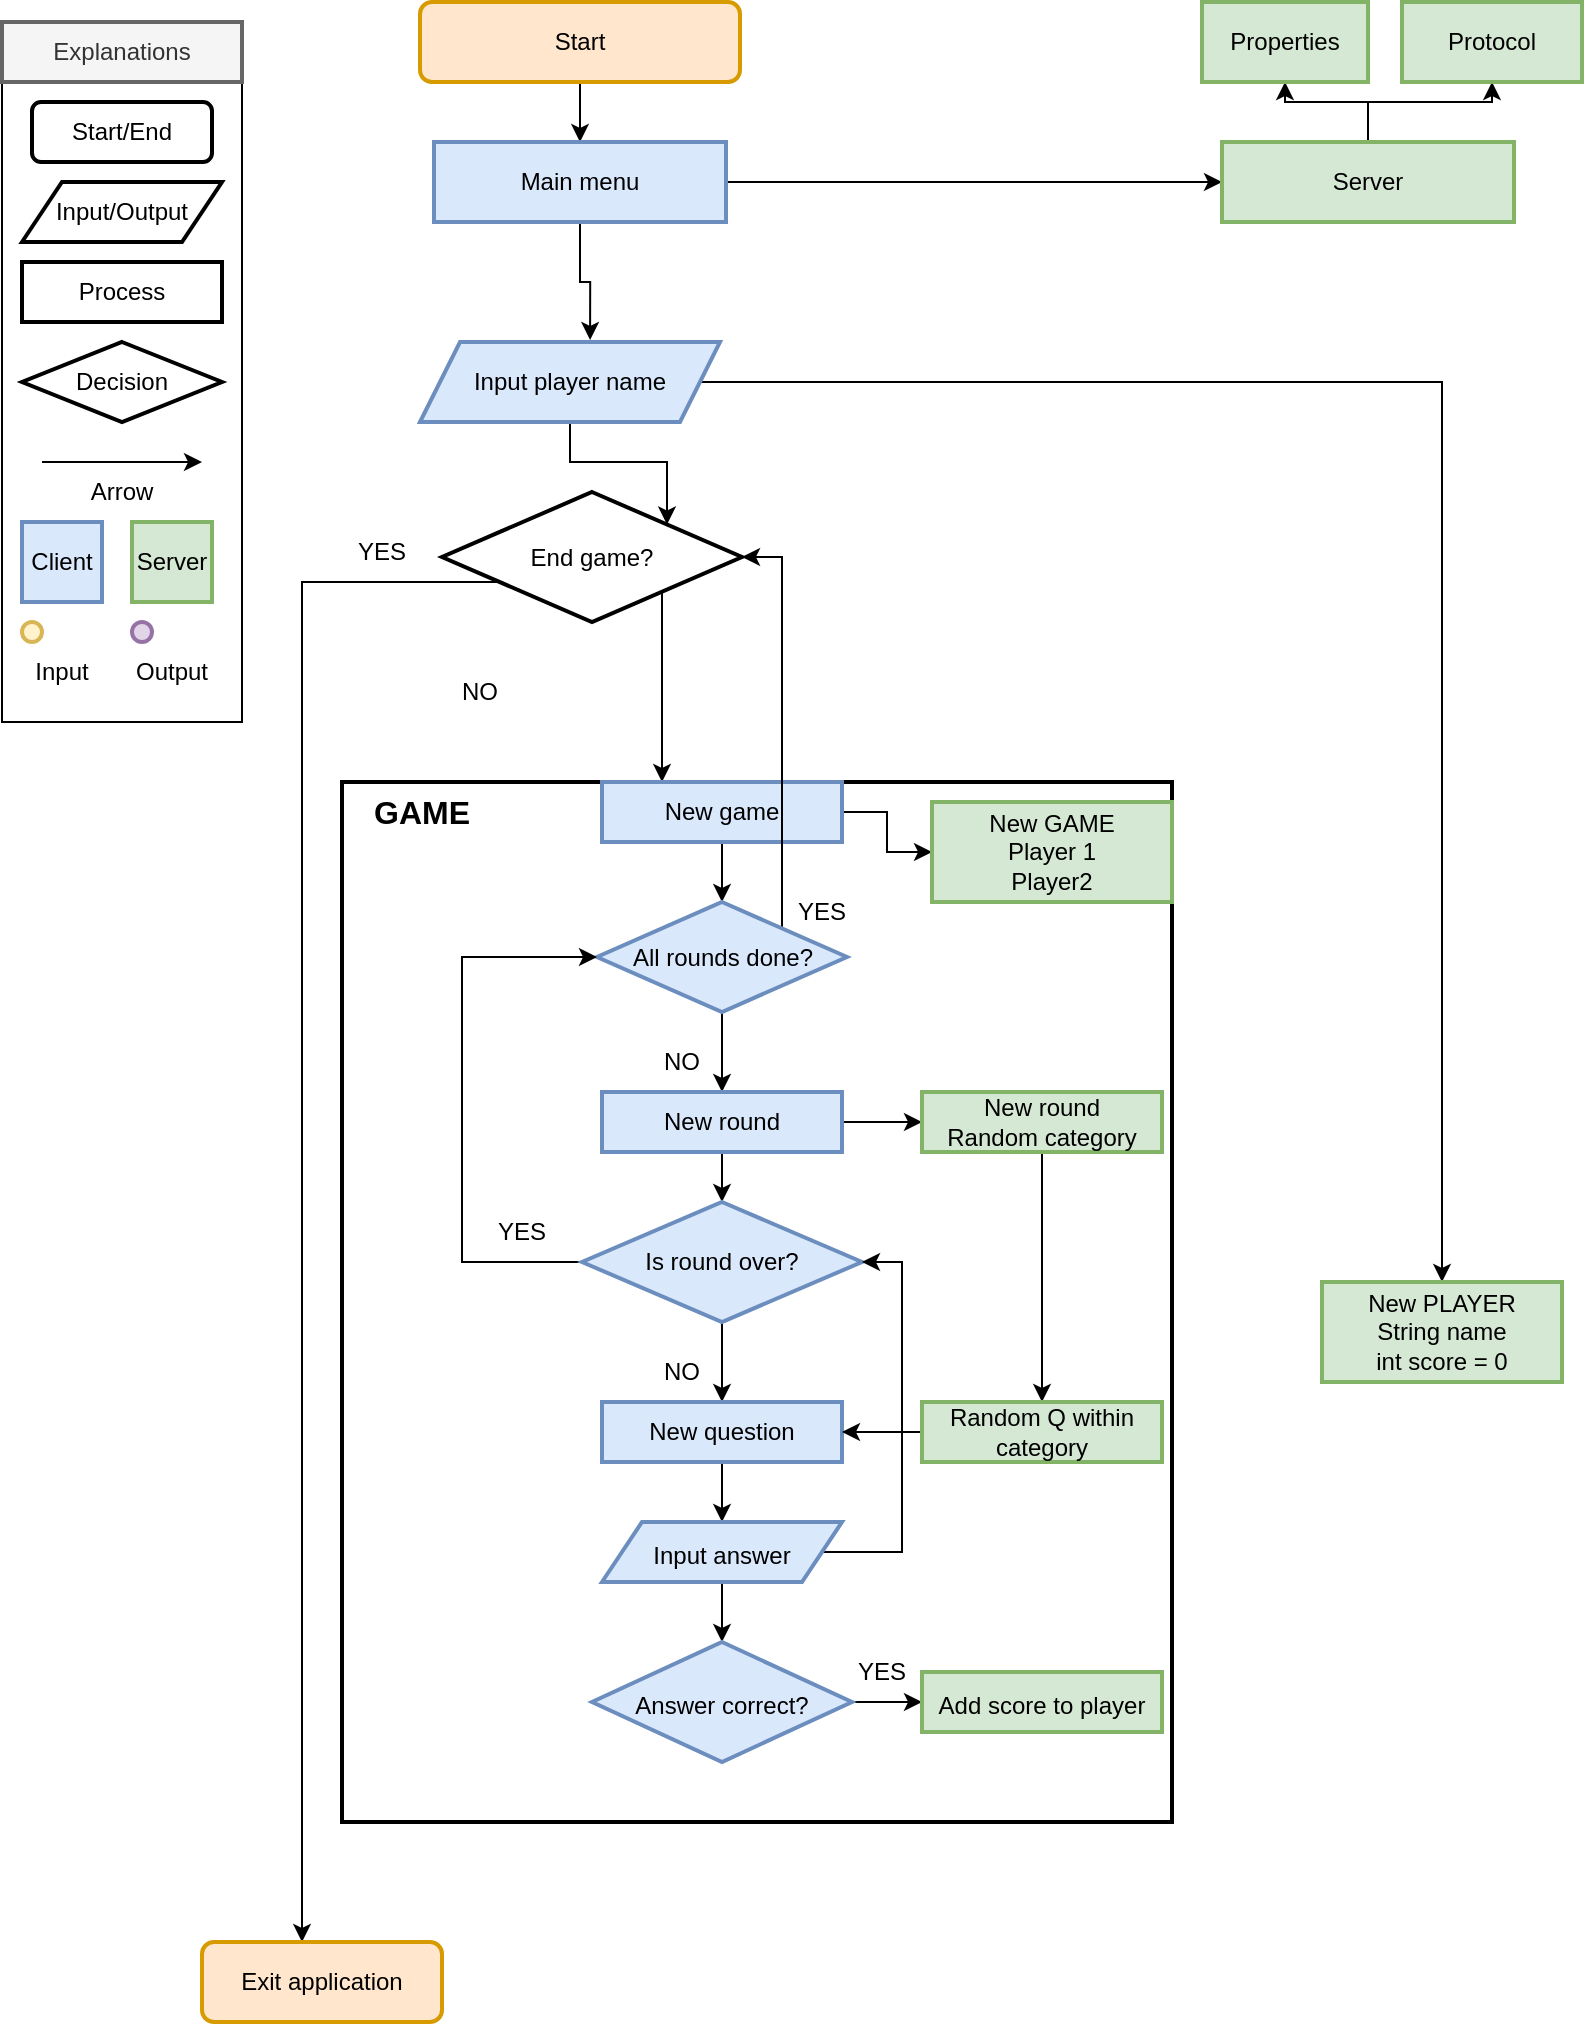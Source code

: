 <mxfile version="20.5.3" type="github">
  <diagram id="C5RBs43oDa-KdzZeNtuy" name="Page-1">
    <mxGraphModel dx="1422" dy="758" grid="1" gridSize="10" guides="1" tooltips="1" connect="1" arrows="1" fold="1" page="1" pageScale="1" pageWidth="827" pageHeight="1169" math="0" shadow="0">
      <root>
        <mxCell id="WIyWlLk6GJQsqaUBKTNV-0" />
        <mxCell id="WIyWlLk6GJQsqaUBKTNV-1" parent="WIyWlLk6GJQsqaUBKTNV-0" />
        <mxCell id="HJvMXNnzA8BKfrCm8imS-1" value="" style="rounded=0;whiteSpace=wrap;html=1;" vertex="1" parent="WIyWlLk6GJQsqaUBKTNV-1">
          <mxGeometry x="20" y="20" width="120" height="350" as="geometry" />
        </mxCell>
        <mxCell id="HJvMXNnzA8BKfrCm8imS-2" value="Explanations" style="text;html=1;strokeColor=#666666;fillColor=#f5f5f5;align=center;verticalAlign=middle;whiteSpace=wrap;rounded=0;strokeWidth=2;fontColor=#333333;" vertex="1" parent="WIyWlLk6GJQsqaUBKTNV-1">
          <mxGeometry x="20" y="20" width="120" height="30" as="geometry" />
        </mxCell>
        <mxCell id="HJvMXNnzA8BKfrCm8imS-3" value="Start/End" style="rounded=1;whiteSpace=wrap;html=1;strokeColor=default;strokeWidth=2;" vertex="1" parent="WIyWlLk6GJQsqaUBKTNV-1">
          <mxGeometry x="35" y="60" width="90" height="30" as="geometry" />
        </mxCell>
        <mxCell id="HJvMXNnzA8BKfrCm8imS-4" value="Input/Output" style="shape=parallelogram;perimeter=parallelogramPerimeter;whiteSpace=wrap;html=1;fixedSize=1;strokeColor=default;strokeWidth=2;" vertex="1" parent="WIyWlLk6GJQsqaUBKTNV-1">
          <mxGeometry x="30" y="100" width="100" height="30" as="geometry" />
        </mxCell>
        <mxCell id="HJvMXNnzA8BKfrCm8imS-5" value="Process" style="rounded=0;whiteSpace=wrap;html=1;strokeColor=default;strokeWidth=2;" vertex="1" parent="WIyWlLk6GJQsqaUBKTNV-1">
          <mxGeometry x="30" y="140" width="100" height="30" as="geometry" />
        </mxCell>
        <mxCell id="HJvMXNnzA8BKfrCm8imS-6" value="Decision" style="rhombus;whiteSpace=wrap;html=1;strokeColor=default;strokeWidth=2;" vertex="1" parent="WIyWlLk6GJQsqaUBKTNV-1">
          <mxGeometry x="30" y="180" width="100" height="40" as="geometry" />
        </mxCell>
        <mxCell id="HJvMXNnzA8BKfrCm8imS-7" value="" style="endArrow=classic;html=1;rounded=0;" edge="1" parent="WIyWlLk6GJQsqaUBKTNV-1">
          <mxGeometry width="50" height="50" relative="1" as="geometry">
            <mxPoint x="40" y="240" as="sourcePoint" />
            <mxPoint x="120" y="240" as="targetPoint" />
          </mxGeometry>
        </mxCell>
        <mxCell id="HJvMXNnzA8BKfrCm8imS-9" value="Arrow" style="text;html=1;strokeColor=none;fillColor=none;align=center;verticalAlign=middle;whiteSpace=wrap;rounded=0;strokeWidth=2;" vertex="1" parent="WIyWlLk6GJQsqaUBKTNV-1">
          <mxGeometry x="50" y="240" width="60" height="30" as="geometry" />
        </mxCell>
        <mxCell id="HJvMXNnzA8BKfrCm8imS-43" style="edgeStyle=orthogonalEdgeStyle;rounded=0;orthogonalLoop=1;jettySize=auto;html=1;entryX=0.5;entryY=0;entryDx=0;entryDy=0;" edge="1" parent="WIyWlLk6GJQsqaUBKTNV-1" source="HJvMXNnzA8BKfrCm8imS-10" target="HJvMXNnzA8BKfrCm8imS-14">
          <mxGeometry relative="1" as="geometry" />
        </mxCell>
        <mxCell id="HJvMXNnzA8BKfrCm8imS-10" value="Start" style="rounded=1;whiteSpace=wrap;html=1;strokeColor=#d79b00;strokeWidth=2;fillColor=#ffe6cc;" vertex="1" parent="WIyWlLk6GJQsqaUBKTNV-1">
          <mxGeometry x="229" y="10" width="160" height="40" as="geometry" />
        </mxCell>
        <mxCell id="HJvMXNnzA8BKfrCm8imS-11" value="Client" style="rounded=0;whiteSpace=wrap;html=1;strokeColor=#6c8ebf;strokeWidth=2;fillColor=#dae8fc;" vertex="1" parent="WIyWlLk6GJQsqaUBKTNV-1">
          <mxGeometry x="30" y="270" width="40" height="40" as="geometry" />
        </mxCell>
        <mxCell id="HJvMXNnzA8BKfrCm8imS-12" value="Server" style="rounded=0;whiteSpace=wrap;html=1;strokeColor=#82b366;strokeWidth=2;fillColor=#d5e8d4;" vertex="1" parent="WIyWlLk6GJQsqaUBKTNV-1">
          <mxGeometry x="85" y="270" width="40" height="40" as="geometry" />
        </mxCell>
        <mxCell id="HJvMXNnzA8BKfrCm8imS-42" style="edgeStyle=orthogonalEdgeStyle;rounded=0;orthogonalLoop=1;jettySize=auto;html=1;entryX=0.567;entryY=-0.025;entryDx=0;entryDy=0;entryPerimeter=0;" edge="1" parent="WIyWlLk6GJQsqaUBKTNV-1" source="HJvMXNnzA8BKfrCm8imS-14" target="HJvMXNnzA8BKfrCm8imS-15">
          <mxGeometry relative="1" as="geometry" />
        </mxCell>
        <mxCell id="HJvMXNnzA8BKfrCm8imS-100" style="edgeStyle=orthogonalEdgeStyle;rounded=0;orthogonalLoop=1;jettySize=auto;html=1;" edge="1" parent="WIyWlLk6GJQsqaUBKTNV-1" source="HJvMXNnzA8BKfrCm8imS-14" target="HJvMXNnzA8BKfrCm8imS-99">
          <mxGeometry relative="1" as="geometry" />
        </mxCell>
        <mxCell id="HJvMXNnzA8BKfrCm8imS-14" value="Main menu" style="rounded=0;whiteSpace=wrap;html=1;strokeColor=#6c8ebf;strokeWidth=2;fillColor=#dae8fc;" vertex="1" parent="WIyWlLk6GJQsqaUBKTNV-1">
          <mxGeometry x="236" y="80" width="146" height="40" as="geometry" />
        </mxCell>
        <mxCell id="HJvMXNnzA8BKfrCm8imS-71" style="edgeStyle=orthogonalEdgeStyle;rounded=0;orthogonalLoop=1;jettySize=auto;html=1;entryX=1;entryY=0;entryDx=0;entryDy=0;" edge="1" parent="WIyWlLk6GJQsqaUBKTNV-1" source="HJvMXNnzA8BKfrCm8imS-15" target="HJvMXNnzA8BKfrCm8imS-56">
          <mxGeometry relative="1" as="geometry" />
        </mxCell>
        <mxCell id="HJvMXNnzA8BKfrCm8imS-153" style="edgeStyle=orthogonalEdgeStyle;rounded=0;orthogonalLoop=1;jettySize=auto;html=1;fontSize=12;entryX=0.5;entryY=0;entryDx=0;entryDy=0;" edge="1" parent="WIyWlLk6GJQsqaUBKTNV-1" source="HJvMXNnzA8BKfrCm8imS-15" target="HJvMXNnzA8BKfrCm8imS-87">
          <mxGeometry relative="1" as="geometry">
            <mxPoint x="720" y="200" as="targetPoint" />
          </mxGeometry>
        </mxCell>
        <mxCell id="HJvMXNnzA8BKfrCm8imS-15" value="Input player name" style="shape=parallelogram;perimeter=parallelogramPerimeter;whiteSpace=wrap;html=1;fixedSize=1;strokeColor=#6c8ebf;strokeWidth=2;fillColor=#dae8fc;" vertex="1" parent="WIyWlLk6GJQsqaUBKTNV-1">
          <mxGeometry x="229" y="180" width="150" height="40" as="geometry" />
        </mxCell>
        <mxCell id="HJvMXNnzA8BKfrCm8imS-16" value="" style="ellipse;whiteSpace=wrap;html=1;aspect=fixed;strokeColor=#d6b656;strokeWidth=2;fillColor=#fff2cc;" vertex="1" parent="WIyWlLk6GJQsqaUBKTNV-1">
          <mxGeometry x="30" y="320" width="10" height="10" as="geometry" />
        </mxCell>
        <mxCell id="HJvMXNnzA8BKfrCm8imS-18" value="" style="ellipse;whiteSpace=wrap;html=1;aspect=fixed;strokeColor=#9673a6;strokeWidth=2;fillColor=#e1d5e7;" vertex="1" parent="WIyWlLk6GJQsqaUBKTNV-1">
          <mxGeometry x="85" y="320" width="10" height="10" as="geometry" />
        </mxCell>
        <mxCell id="HJvMXNnzA8BKfrCm8imS-67" value="" style="edgeStyle=orthogonalEdgeStyle;rounded=0;orthogonalLoop=1;jettySize=auto;html=1;" edge="1" parent="WIyWlLk6GJQsqaUBKTNV-1" source="HJvMXNnzA8BKfrCm8imS-56" target="HJvMXNnzA8BKfrCm8imS-66">
          <mxGeometry relative="1" as="geometry">
            <Array as="points">
              <mxPoint x="170" y="300" />
            </Array>
          </mxGeometry>
        </mxCell>
        <mxCell id="HJvMXNnzA8BKfrCm8imS-84" value="" style="edgeStyle=orthogonalEdgeStyle;rounded=0;orthogonalLoop=1;jettySize=auto;html=1;" edge="1" parent="WIyWlLk6GJQsqaUBKTNV-1" source="HJvMXNnzA8BKfrCm8imS-56" target="HJvMXNnzA8BKfrCm8imS-83">
          <mxGeometry relative="1" as="geometry">
            <Array as="points">
              <mxPoint x="350" y="360" />
              <mxPoint x="350" y="360" />
            </Array>
          </mxGeometry>
        </mxCell>
        <mxCell id="HJvMXNnzA8BKfrCm8imS-56" value="End game?" style="rhombus;whiteSpace=wrap;html=1;strokeWidth=2;" vertex="1" parent="WIyWlLk6GJQsqaUBKTNV-1">
          <mxGeometry x="240" y="255" width="150" height="65" as="geometry" />
        </mxCell>
        <mxCell id="HJvMXNnzA8BKfrCm8imS-66" value="Exit application" style="rounded=1;whiteSpace=wrap;html=1;strokeColor=#d79b00;strokeWidth=2;fillColor=#ffe6cc;" vertex="1" parent="WIyWlLk6GJQsqaUBKTNV-1">
          <mxGeometry x="120" y="980" width="120" height="40" as="geometry" />
        </mxCell>
        <mxCell id="HJvMXNnzA8BKfrCm8imS-68" value="YES" style="text;html=1;strokeColor=none;fillColor=none;align=center;verticalAlign=middle;whiteSpace=wrap;rounded=0;strokeWidth=2;" vertex="1" parent="WIyWlLk6GJQsqaUBKTNV-1">
          <mxGeometry x="180" y="270" width="60" height="30" as="geometry" />
        </mxCell>
        <mxCell id="HJvMXNnzA8BKfrCm8imS-69" value="NO" style="text;html=1;strokeColor=none;fillColor=none;align=center;verticalAlign=middle;whiteSpace=wrap;rounded=0;strokeWidth=2;" vertex="1" parent="WIyWlLk6GJQsqaUBKTNV-1">
          <mxGeometry x="229" y="340" width="60" height="30" as="geometry" />
        </mxCell>
        <mxCell id="HJvMXNnzA8BKfrCm8imS-80" value="Input" style="text;html=1;strokeColor=none;fillColor=none;align=center;verticalAlign=middle;whiteSpace=wrap;rounded=0;strokeWidth=2;" vertex="1" parent="WIyWlLk6GJQsqaUBKTNV-1">
          <mxGeometry x="20" y="330" width="60" height="30" as="geometry" />
        </mxCell>
        <mxCell id="HJvMXNnzA8BKfrCm8imS-81" value="Output" style="text;html=1;strokeColor=none;fillColor=none;align=center;verticalAlign=middle;whiteSpace=wrap;rounded=0;strokeWidth=2;" vertex="1" parent="WIyWlLk6GJQsqaUBKTNV-1">
          <mxGeometry x="75" y="330" width="60" height="30" as="geometry" />
        </mxCell>
        <mxCell id="HJvMXNnzA8BKfrCm8imS-83" value="" style="whiteSpace=wrap;html=1;strokeWidth=2;" vertex="1" parent="WIyWlLk6GJQsqaUBKTNV-1">
          <mxGeometry x="190" y="400" width="415" height="520" as="geometry" />
        </mxCell>
        <mxCell id="HJvMXNnzA8BKfrCm8imS-85" value="&lt;font style=&quot;font-size: 16px;&quot;&gt;&lt;b&gt;GAME&lt;/b&gt;&lt;/font&gt;" style="text;html=1;strokeColor=none;fillColor=none;align=center;verticalAlign=middle;whiteSpace=wrap;rounded=0;strokeWidth=2;" vertex="1" parent="WIyWlLk6GJQsqaUBKTNV-1">
          <mxGeometry x="200" y="400" width="60" height="30" as="geometry" />
        </mxCell>
        <mxCell id="HJvMXNnzA8BKfrCm8imS-90" value="" style="edgeStyle=orthogonalEdgeStyle;rounded=0;orthogonalLoop=1;jettySize=auto;html=1;" edge="1" parent="WIyWlLk6GJQsqaUBKTNV-1" source="HJvMXNnzA8BKfrCm8imS-86" target="HJvMXNnzA8BKfrCm8imS-89">
          <mxGeometry relative="1" as="geometry" />
        </mxCell>
        <mxCell id="HJvMXNnzA8BKfrCm8imS-96" value="" style="edgeStyle=orthogonalEdgeStyle;rounded=0;orthogonalLoop=1;jettySize=auto;html=1;" edge="1" parent="WIyWlLk6GJQsqaUBKTNV-1" source="HJvMXNnzA8BKfrCm8imS-86" target="HJvMXNnzA8BKfrCm8imS-95">
          <mxGeometry relative="1" as="geometry" />
        </mxCell>
        <mxCell id="HJvMXNnzA8BKfrCm8imS-86" value="New game" style="rounded=0;whiteSpace=wrap;html=1;strokeColor=#6c8ebf;strokeWidth=2;fillColor=#dae8fc;" vertex="1" parent="WIyWlLk6GJQsqaUBKTNV-1">
          <mxGeometry x="320" y="400" width="120" height="30" as="geometry" />
        </mxCell>
        <mxCell id="HJvMXNnzA8BKfrCm8imS-87" value="New PLAYER&lt;br&gt;String name&lt;br&gt;int score = 0" style="whiteSpace=wrap;html=1;fillColor=#d5e8d4;strokeColor=#82b366;strokeWidth=2;" vertex="1" parent="WIyWlLk6GJQsqaUBKTNV-1">
          <mxGeometry x="680" y="650" width="120" height="50" as="geometry" />
        </mxCell>
        <mxCell id="HJvMXNnzA8BKfrCm8imS-93" style="edgeStyle=orthogonalEdgeStyle;rounded=0;orthogonalLoop=1;jettySize=auto;html=1;entryX=1;entryY=0.5;entryDx=0;entryDy=0;" edge="1" parent="WIyWlLk6GJQsqaUBKTNV-1" source="HJvMXNnzA8BKfrCm8imS-89" target="HJvMXNnzA8BKfrCm8imS-56">
          <mxGeometry relative="1" as="geometry">
            <mxPoint x="440" y="290" as="targetPoint" />
            <Array as="points">
              <mxPoint x="410" y="488" />
              <mxPoint x="410" y="288" />
            </Array>
          </mxGeometry>
        </mxCell>
        <mxCell id="HJvMXNnzA8BKfrCm8imS-98" value="" style="edgeStyle=orthogonalEdgeStyle;rounded=0;orthogonalLoop=1;jettySize=auto;html=1;" edge="1" parent="WIyWlLk6GJQsqaUBKTNV-1" source="HJvMXNnzA8BKfrCm8imS-89" target="HJvMXNnzA8BKfrCm8imS-97">
          <mxGeometry relative="1" as="geometry" />
        </mxCell>
        <mxCell id="HJvMXNnzA8BKfrCm8imS-89" value="All rounds done?" style="rhombus;whiteSpace=wrap;html=1;fillColor=#dae8fc;strokeColor=#6c8ebf;rounded=0;strokeWidth=2;" vertex="1" parent="WIyWlLk6GJQsqaUBKTNV-1">
          <mxGeometry x="317.5" y="460" width="125" height="55" as="geometry" />
        </mxCell>
        <mxCell id="HJvMXNnzA8BKfrCm8imS-94" value="YES" style="text;html=1;strokeColor=none;fillColor=none;align=center;verticalAlign=middle;whiteSpace=wrap;rounded=0;strokeWidth=2;" vertex="1" parent="WIyWlLk6GJQsqaUBKTNV-1">
          <mxGeometry x="400" y="450" width="60" height="30" as="geometry" />
        </mxCell>
        <mxCell id="HJvMXNnzA8BKfrCm8imS-95" value="New GAME&lt;br&gt;Player 1&lt;br&gt;Player2" style="whiteSpace=wrap;html=1;fillColor=#d5e8d4;strokeColor=#82b366;rounded=0;strokeWidth=2;" vertex="1" parent="WIyWlLk6GJQsqaUBKTNV-1">
          <mxGeometry x="485" y="410" width="120" height="50" as="geometry" />
        </mxCell>
        <mxCell id="HJvMXNnzA8BKfrCm8imS-109" value="" style="edgeStyle=orthogonalEdgeStyle;rounded=0;orthogonalLoop=1;jettySize=auto;html=1;" edge="1" parent="WIyWlLk6GJQsqaUBKTNV-1" source="HJvMXNnzA8BKfrCm8imS-97" target="HJvMXNnzA8BKfrCm8imS-108">
          <mxGeometry relative="1" as="geometry" />
        </mxCell>
        <mxCell id="HJvMXNnzA8BKfrCm8imS-146" value="" style="edgeStyle=orthogonalEdgeStyle;rounded=0;orthogonalLoop=1;jettySize=auto;html=1;fontSize=12;" edge="1" parent="WIyWlLk6GJQsqaUBKTNV-1" source="HJvMXNnzA8BKfrCm8imS-97" target="HJvMXNnzA8BKfrCm8imS-145">
          <mxGeometry relative="1" as="geometry" />
        </mxCell>
        <mxCell id="HJvMXNnzA8BKfrCm8imS-97" value="New round" style="whiteSpace=wrap;html=1;fillColor=#dae8fc;strokeColor=#6c8ebf;rounded=0;strokeWidth=2;" vertex="1" parent="WIyWlLk6GJQsqaUBKTNV-1">
          <mxGeometry x="320" y="555" width="120" height="30" as="geometry" />
        </mxCell>
        <mxCell id="HJvMXNnzA8BKfrCm8imS-102" style="edgeStyle=orthogonalEdgeStyle;rounded=0;orthogonalLoop=1;jettySize=auto;html=1;" edge="1" parent="WIyWlLk6GJQsqaUBKTNV-1" source="HJvMXNnzA8BKfrCm8imS-99" target="HJvMXNnzA8BKfrCm8imS-101">
          <mxGeometry relative="1" as="geometry" />
        </mxCell>
        <mxCell id="HJvMXNnzA8BKfrCm8imS-105" style="edgeStyle=orthogonalEdgeStyle;rounded=0;orthogonalLoop=1;jettySize=auto;html=1;" edge="1" parent="WIyWlLk6GJQsqaUBKTNV-1" source="HJvMXNnzA8BKfrCm8imS-99" target="HJvMXNnzA8BKfrCm8imS-104">
          <mxGeometry relative="1" as="geometry" />
        </mxCell>
        <mxCell id="HJvMXNnzA8BKfrCm8imS-99" value="Server" style="rounded=0;whiteSpace=wrap;html=1;strokeColor=#82b366;strokeWidth=2;fillColor=#d5e8d4;" vertex="1" parent="WIyWlLk6GJQsqaUBKTNV-1">
          <mxGeometry x="630" y="80" width="146" height="40" as="geometry" />
        </mxCell>
        <mxCell id="HJvMXNnzA8BKfrCm8imS-101" value="Protocol" style="rounded=0;whiteSpace=wrap;html=1;strokeColor=#82b366;strokeWidth=2;fillColor=#d5e8d4;" vertex="1" parent="WIyWlLk6GJQsqaUBKTNV-1">
          <mxGeometry x="720" y="10" width="90" height="40" as="geometry" />
        </mxCell>
        <mxCell id="HJvMXNnzA8BKfrCm8imS-104" value="Properties" style="rounded=0;whiteSpace=wrap;html=1;strokeColor=#82b366;strokeWidth=2;fillColor=#d5e8d4;" vertex="1" parent="WIyWlLk6GJQsqaUBKTNV-1">
          <mxGeometry x="620" y="10" width="83" height="40" as="geometry" />
        </mxCell>
        <mxCell id="HJvMXNnzA8BKfrCm8imS-106" style="edgeStyle=orthogonalEdgeStyle;rounded=0;orthogonalLoop=1;jettySize=auto;html=1;exitX=0.5;exitY=1;exitDx=0;exitDy=0;" edge="1" parent="WIyWlLk6GJQsqaUBKTNV-1" source="HJvMXNnzA8BKfrCm8imS-97" target="HJvMXNnzA8BKfrCm8imS-97">
          <mxGeometry relative="1" as="geometry" />
        </mxCell>
        <mxCell id="HJvMXNnzA8BKfrCm8imS-107" value="NO" style="text;html=1;strokeColor=none;fillColor=none;align=center;verticalAlign=middle;whiteSpace=wrap;rounded=0;strokeWidth=2;" vertex="1" parent="WIyWlLk6GJQsqaUBKTNV-1">
          <mxGeometry x="330" y="525" width="60" height="30" as="geometry" />
        </mxCell>
        <mxCell id="HJvMXNnzA8BKfrCm8imS-118" value="" style="edgeStyle=orthogonalEdgeStyle;rounded=0;orthogonalLoop=1;jettySize=auto;html=1;" edge="1" parent="WIyWlLk6GJQsqaUBKTNV-1" source="HJvMXNnzA8BKfrCm8imS-108" target="HJvMXNnzA8BKfrCm8imS-117">
          <mxGeometry relative="1" as="geometry" />
        </mxCell>
        <mxCell id="HJvMXNnzA8BKfrCm8imS-144" style="edgeStyle=orthogonalEdgeStyle;rounded=0;orthogonalLoop=1;jettySize=auto;html=1;entryX=0;entryY=0.5;entryDx=0;entryDy=0;fontSize=12;" edge="1" parent="WIyWlLk6GJQsqaUBKTNV-1" source="HJvMXNnzA8BKfrCm8imS-108" target="HJvMXNnzA8BKfrCm8imS-89">
          <mxGeometry relative="1" as="geometry">
            <Array as="points">
              <mxPoint x="250" y="640" />
              <mxPoint x="250" y="488" />
            </Array>
          </mxGeometry>
        </mxCell>
        <mxCell id="HJvMXNnzA8BKfrCm8imS-108" value="Is round over?" style="rhombus;whiteSpace=wrap;html=1;fillColor=#dae8fc;strokeColor=#6c8ebf;rounded=0;strokeWidth=2;" vertex="1" parent="WIyWlLk6GJQsqaUBKTNV-1">
          <mxGeometry x="310" y="610" width="140" height="60" as="geometry" />
        </mxCell>
        <mxCell id="HJvMXNnzA8BKfrCm8imS-130" style="edgeStyle=orthogonalEdgeStyle;rounded=0;orthogonalLoop=1;jettySize=auto;html=1;fontSize=12;" edge="1" parent="WIyWlLk6GJQsqaUBKTNV-1" source="HJvMXNnzA8BKfrCm8imS-117" target="HJvMXNnzA8BKfrCm8imS-129">
          <mxGeometry relative="1" as="geometry" />
        </mxCell>
        <mxCell id="HJvMXNnzA8BKfrCm8imS-117" value="New question" style="whiteSpace=wrap;html=1;fillColor=#dae8fc;strokeColor=#6c8ebf;rounded=0;strokeWidth=2;" vertex="1" parent="WIyWlLk6GJQsqaUBKTNV-1">
          <mxGeometry x="320" y="710" width="120" height="30" as="geometry" />
        </mxCell>
        <mxCell id="HJvMXNnzA8BKfrCm8imS-119" value="NO" style="text;html=1;strokeColor=none;fillColor=none;align=center;verticalAlign=middle;whiteSpace=wrap;rounded=0;strokeWidth=2;" vertex="1" parent="WIyWlLk6GJQsqaUBKTNV-1">
          <mxGeometry x="330" y="680" width="60" height="30" as="geometry" />
        </mxCell>
        <mxCell id="HJvMXNnzA8BKfrCm8imS-126" value="YES" style="text;html=1;strokeColor=none;fillColor=none;align=center;verticalAlign=middle;whiteSpace=wrap;rounded=0;strokeWidth=2;" vertex="1" parent="WIyWlLk6GJQsqaUBKTNV-1">
          <mxGeometry x="250" y="610" width="60" height="30" as="geometry" />
        </mxCell>
        <mxCell id="HJvMXNnzA8BKfrCm8imS-134" value="" style="edgeStyle=orthogonalEdgeStyle;rounded=0;orthogonalLoop=1;jettySize=auto;html=1;fontSize=12;" edge="1" parent="WIyWlLk6GJQsqaUBKTNV-1" source="HJvMXNnzA8BKfrCm8imS-129" target="HJvMXNnzA8BKfrCm8imS-133">
          <mxGeometry relative="1" as="geometry" />
        </mxCell>
        <mxCell id="HJvMXNnzA8BKfrCm8imS-143" style="edgeStyle=orthogonalEdgeStyle;rounded=0;orthogonalLoop=1;jettySize=auto;html=1;entryX=1;entryY=0.5;entryDx=0;entryDy=0;fontSize=12;" edge="1" parent="WIyWlLk6GJQsqaUBKTNV-1" source="HJvMXNnzA8BKfrCm8imS-129" target="HJvMXNnzA8BKfrCm8imS-108">
          <mxGeometry relative="1" as="geometry">
            <Array as="points">
              <mxPoint x="470" y="785" />
              <mxPoint x="470" y="640" />
            </Array>
          </mxGeometry>
        </mxCell>
        <mxCell id="HJvMXNnzA8BKfrCm8imS-129" value="&lt;font style=&quot;font-size: 12px;&quot;&gt;Input answer&lt;/font&gt;" style="shape=parallelogram;perimeter=parallelogramPerimeter;whiteSpace=wrap;html=1;fixedSize=1;strokeColor=#6c8ebf;strokeWidth=2;fontSize=16;fillColor=#dae8fc;" vertex="1" parent="WIyWlLk6GJQsqaUBKTNV-1">
          <mxGeometry x="320" y="770" width="120" height="30" as="geometry" />
        </mxCell>
        <mxCell id="HJvMXNnzA8BKfrCm8imS-138" value="" style="edgeStyle=orthogonalEdgeStyle;rounded=0;orthogonalLoop=1;jettySize=auto;html=1;fontSize=12;" edge="1" parent="WIyWlLk6GJQsqaUBKTNV-1" source="HJvMXNnzA8BKfrCm8imS-133" target="HJvMXNnzA8BKfrCm8imS-137">
          <mxGeometry relative="1" as="geometry" />
        </mxCell>
        <mxCell id="HJvMXNnzA8BKfrCm8imS-133" value="&lt;font style=&quot;font-size: 12px;&quot;&gt;Answer correct?&lt;/font&gt;" style="rhombus;whiteSpace=wrap;html=1;fontSize=16;fillColor=#dae8fc;strokeColor=#6c8ebf;strokeWidth=2;" vertex="1" parent="WIyWlLk6GJQsqaUBKTNV-1">
          <mxGeometry x="315" y="830" width="130" height="60" as="geometry" />
        </mxCell>
        <mxCell id="HJvMXNnzA8BKfrCm8imS-137" value="&lt;font style=&quot;font-size: 12px;&quot;&gt;Add score to player&lt;/font&gt;" style="whiteSpace=wrap;html=1;fontSize=16;fillColor=#d5e8d4;strokeColor=#82b366;strokeWidth=2;" vertex="1" parent="WIyWlLk6GJQsqaUBKTNV-1">
          <mxGeometry x="480" y="845" width="120" height="30" as="geometry" />
        </mxCell>
        <mxCell id="HJvMXNnzA8BKfrCm8imS-139" value="YES" style="text;html=1;strokeColor=none;fillColor=none;align=center;verticalAlign=middle;whiteSpace=wrap;rounded=0;strokeWidth=2;" vertex="1" parent="WIyWlLk6GJQsqaUBKTNV-1">
          <mxGeometry x="430" y="830" width="60" height="30" as="geometry" />
        </mxCell>
        <mxCell id="HJvMXNnzA8BKfrCm8imS-149" value="" style="edgeStyle=orthogonalEdgeStyle;rounded=0;orthogonalLoop=1;jettySize=auto;html=1;fontSize=12;" edge="1" parent="WIyWlLk6GJQsqaUBKTNV-1" source="HJvMXNnzA8BKfrCm8imS-145" target="HJvMXNnzA8BKfrCm8imS-148">
          <mxGeometry relative="1" as="geometry" />
        </mxCell>
        <mxCell id="HJvMXNnzA8BKfrCm8imS-145" value="New round&lt;br&gt;Random category" style="whiteSpace=wrap;html=1;fillColor=#d5e8d4;strokeColor=#82b366;rounded=0;strokeWidth=2;" vertex="1" parent="WIyWlLk6GJQsqaUBKTNV-1">
          <mxGeometry x="480" y="555" width="120" height="30" as="geometry" />
        </mxCell>
        <mxCell id="HJvMXNnzA8BKfrCm8imS-150" style="edgeStyle=orthogonalEdgeStyle;rounded=0;orthogonalLoop=1;jettySize=auto;html=1;fontSize=12;" edge="1" parent="WIyWlLk6GJQsqaUBKTNV-1" source="HJvMXNnzA8BKfrCm8imS-148" target="HJvMXNnzA8BKfrCm8imS-117">
          <mxGeometry relative="1" as="geometry" />
        </mxCell>
        <mxCell id="HJvMXNnzA8BKfrCm8imS-148" value="Random Q within&lt;br&gt;category" style="whiteSpace=wrap;html=1;fillColor=#d5e8d4;strokeColor=#82b366;rounded=0;strokeWidth=2;" vertex="1" parent="WIyWlLk6GJQsqaUBKTNV-1">
          <mxGeometry x="480" y="710" width="120" height="30" as="geometry" />
        </mxCell>
      </root>
    </mxGraphModel>
  </diagram>
</mxfile>
